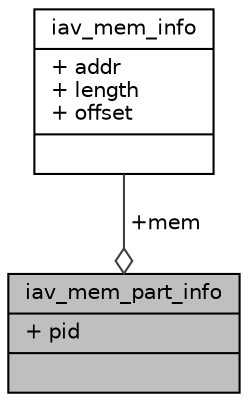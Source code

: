 digraph "iav_mem_part_info"
{
 // INTERACTIVE_SVG=YES
 // LATEX_PDF_SIZE
  bgcolor="transparent";
  edge [fontname="Helvetica",fontsize="10",labelfontname="Helvetica",labelfontsize="10"];
  node [fontname="Helvetica",fontsize="10",shape=record];
  Node1 [label="{iav_mem_part_info\n|+ pid\l|}",height=0.2,width=0.4,color="black", fillcolor="grey75", style="filled", fontcolor="black",tooltip=" "];
  Node2 -> Node1 [color="grey25",fontsize="10",style="solid",label=" +mem" ,arrowhead="odiamond",fontname="Helvetica"];
  Node2 [label="{iav_mem_info\n|+ addr\l+ length\l+ offset\l|}",height=0.2,width=0.4,color="black",URL="$da/dae/structiav__mem__info.html",tooltip=" "];
}

